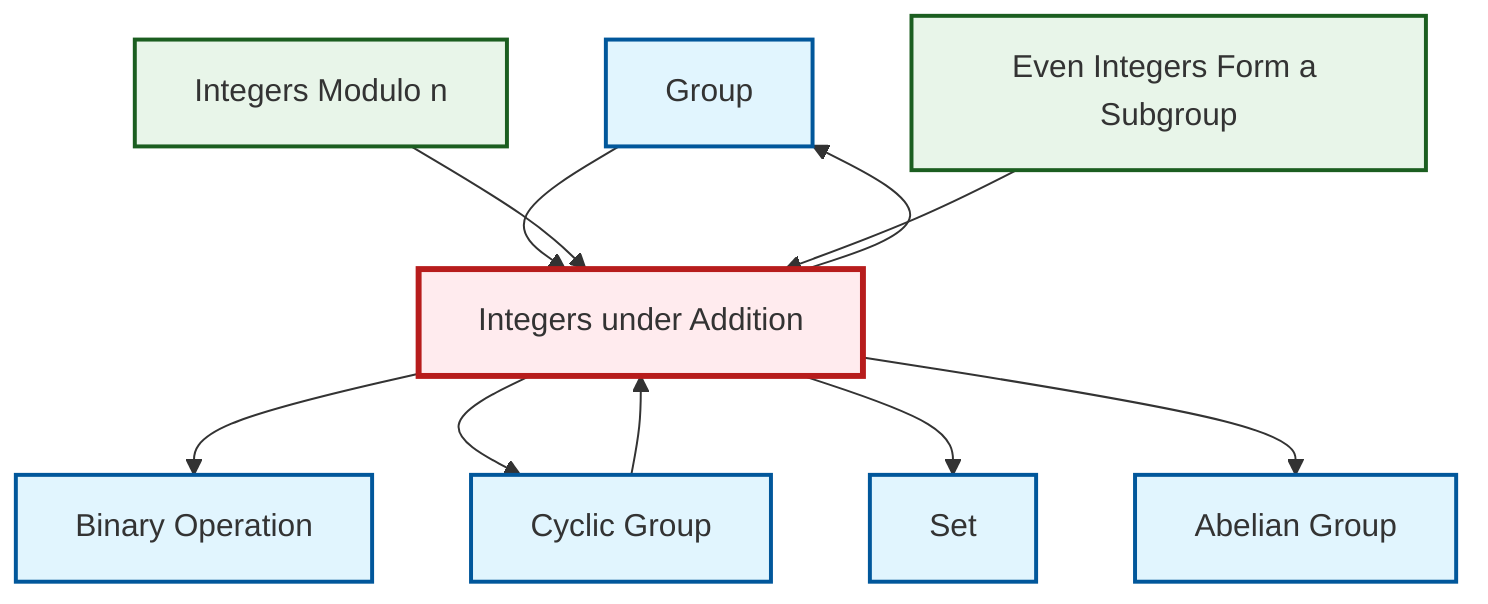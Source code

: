 graph TD
    classDef definition fill:#e1f5fe,stroke:#01579b,stroke-width:2px
    classDef theorem fill:#f3e5f5,stroke:#4a148c,stroke-width:2px
    classDef axiom fill:#fff3e0,stroke:#e65100,stroke-width:2px
    classDef example fill:#e8f5e9,stroke:#1b5e20,stroke-width:2px
    classDef current fill:#ffebee,stroke:#b71c1c,stroke-width:3px
    def-group["Group"]:::definition
    def-binary-operation["Binary Operation"]:::definition
    def-set["Set"]:::definition
    def-abelian-group["Abelian Group"]:::definition
    def-cyclic-group["Cyclic Group"]:::definition
    ex-even-integers-subgroup["Even Integers Form a Subgroup"]:::example
    ex-integers-addition["Integers under Addition"]:::example
    ex-quotient-integers-mod-n["Integers Modulo n"]:::example
    ex-integers-addition --> def-group
    def-cyclic-group --> ex-integers-addition
    def-group --> ex-integers-addition
    ex-quotient-integers-mod-n --> ex-integers-addition
    ex-integers-addition --> def-binary-operation
    ex-integers-addition --> def-cyclic-group
    ex-even-integers-subgroup --> ex-integers-addition
    ex-integers-addition --> def-set
    ex-integers-addition --> def-abelian-group
    class ex-integers-addition current